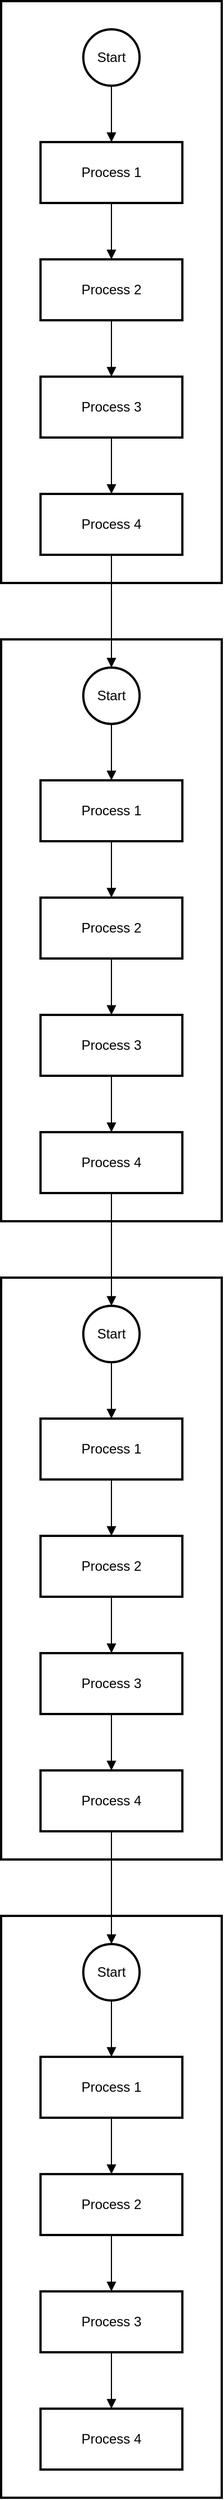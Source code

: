 <mxfile version="26.0.6">
  <diagram name="Page-1" id="_Mx9L74P1TqhOMbyEyTF">
    <mxGraphModel>
      <root>
        <mxCell id="0" />
        <mxCell id="1" parent="0" />
        <mxCell id="2" value="D" style="whiteSpace=wrap;strokeWidth=2;" vertex="1" parent="1">
          <mxGeometry x="8" y="1706" width="196" height="516" as="geometry" />
        </mxCell>
        <mxCell id="3" value="C" style="whiteSpace=wrap;strokeWidth=2;" vertex="1" parent="1">
          <mxGeometry x="8" y="1140" width="196" height="516" as="geometry" />
        </mxCell>
        <mxCell id="4" value="B" style="whiteSpace=wrap;strokeWidth=2;" vertex="1" parent="1">
          <mxGeometry x="8" y="574" width="196" height="516" as="geometry" />
        </mxCell>
        <mxCell id="5" value="A" style="whiteSpace=wrap;strokeWidth=2;" vertex="1" parent="1">
          <mxGeometry x="8" y="8" width="196" height="516" as="geometry" />
        </mxCell>
        <mxCell id="6" value="Start" style="ellipse;aspect=fixed;strokeWidth=2;whiteSpace=wrap;" vertex="1" parent="1">
          <mxGeometry x="81" y="33" width="50" height="50" as="geometry" />
        </mxCell>
        <mxCell id="7" value="Process 1" style="whiteSpace=wrap;strokeWidth=2;" vertex="1" parent="1">
          <mxGeometry x="43" y="133" width="126" height="54" as="geometry" />
        </mxCell>
        <mxCell id="8" value="Process 2" style="whiteSpace=wrap;strokeWidth=2;" vertex="1" parent="1">
          <mxGeometry x="43" y="237" width="126" height="54" as="geometry" />
        </mxCell>
        <mxCell id="9" value="Process 3" style="whiteSpace=wrap;strokeWidth=2;" vertex="1" parent="1">
          <mxGeometry x="43" y="341" width="126" height="54" as="geometry" />
        </mxCell>
        <mxCell id="10" value="Process 4" style="whiteSpace=wrap;strokeWidth=2;" vertex="1" parent="1">
          <mxGeometry x="43" y="445" width="126" height="54" as="geometry" />
        </mxCell>
        <mxCell id="11" value="Start" style="ellipse;aspect=fixed;strokeWidth=2;whiteSpace=wrap;" vertex="1" parent="1">
          <mxGeometry x="81" y="599" width="50" height="50" as="geometry" />
        </mxCell>
        <mxCell id="12" value="Process 1" style="whiteSpace=wrap;strokeWidth=2;" vertex="1" parent="1">
          <mxGeometry x="43" y="699" width="126" height="54" as="geometry" />
        </mxCell>
        <mxCell id="13" value="Process 2" style="whiteSpace=wrap;strokeWidth=2;" vertex="1" parent="1">
          <mxGeometry x="43" y="803" width="126" height="54" as="geometry" />
        </mxCell>
        <mxCell id="14" value="Process 3" style="whiteSpace=wrap;strokeWidth=2;" vertex="1" parent="1">
          <mxGeometry x="43" y="907" width="126" height="54" as="geometry" />
        </mxCell>
        <mxCell id="15" value="Process 4" style="whiteSpace=wrap;strokeWidth=2;" vertex="1" parent="1">
          <mxGeometry x="43" y="1011" width="126" height="54" as="geometry" />
        </mxCell>
        <mxCell id="16" value="Start" style="ellipse;aspect=fixed;strokeWidth=2;whiteSpace=wrap;" vertex="1" parent="1">
          <mxGeometry x="81" y="1165" width="50" height="50" as="geometry" />
        </mxCell>
        <mxCell id="17" value="Process 1" style="whiteSpace=wrap;strokeWidth=2;" vertex="1" parent="1">
          <mxGeometry x="43" y="1265" width="126" height="54" as="geometry" />
        </mxCell>
        <mxCell id="18" value="Process 2" style="whiteSpace=wrap;strokeWidth=2;" vertex="1" parent="1">
          <mxGeometry x="43" y="1369" width="126" height="54" as="geometry" />
        </mxCell>
        <mxCell id="19" value="Process 3" style="whiteSpace=wrap;strokeWidth=2;" vertex="1" parent="1">
          <mxGeometry x="43" y="1473" width="126" height="54" as="geometry" />
        </mxCell>
        <mxCell id="20" value="Process 4" style="whiteSpace=wrap;strokeWidth=2;" vertex="1" parent="1">
          <mxGeometry x="43" y="1577" width="126" height="54" as="geometry" />
        </mxCell>
        <mxCell id="21" value="Start" style="ellipse;aspect=fixed;strokeWidth=2;whiteSpace=wrap;" vertex="1" parent="1">
          <mxGeometry x="81" y="1731" width="50" height="50" as="geometry" />
        </mxCell>
        <mxCell id="22" value="Process 1" style="whiteSpace=wrap;strokeWidth=2;" vertex="1" parent="1">
          <mxGeometry x="43" y="1831" width="126" height="54" as="geometry" />
        </mxCell>
        <mxCell id="23" value="Process 2" style="whiteSpace=wrap;strokeWidth=2;" vertex="1" parent="1">
          <mxGeometry x="43" y="1935" width="126" height="54" as="geometry" />
        </mxCell>
        <mxCell id="24" value="Process 3" style="whiteSpace=wrap;strokeWidth=2;" vertex="1" parent="1">
          <mxGeometry x="43" y="2039" width="126" height="54" as="geometry" />
        </mxCell>
        <mxCell id="25" value="Process 4" style="whiteSpace=wrap;strokeWidth=2;" vertex="1" parent="1">
          <mxGeometry x="43" y="2143" width="126" height="54" as="geometry" />
        </mxCell>
        <mxCell id="26" value="" style="curved=1;startArrow=none;endArrow=block;exitX=0.5;exitY=1;entryX=0.5;entryY=0;" edge="1" parent="1" source="6" target="7">
          <mxGeometry relative="1" as="geometry">
            <Array as="points" />
          </mxGeometry>
        </mxCell>
        <mxCell id="27" value="" style="curved=1;startArrow=none;endArrow=block;exitX=0.5;exitY=1;entryX=0.5;entryY=0;" edge="1" parent="1" source="7" target="8">
          <mxGeometry relative="1" as="geometry">
            <Array as="points" />
          </mxGeometry>
        </mxCell>
        <mxCell id="28" value="" style="curved=1;startArrow=none;endArrow=block;exitX=0.5;exitY=1;entryX=0.5;entryY=0;" edge="1" parent="1" source="8" target="9">
          <mxGeometry relative="1" as="geometry">
            <Array as="points" />
          </mxGeometry>
        </mxCell>
        <mxCell id="29" value="" style="curved=1;startArrow=none;endArrow=block;exitX=0.5;exitY=1;entryX=0.5;entryY=0;" edge="1" parent="1" source="9" target="10">
          <mxGeometry relative="1" as="geometry">
            <Array as="points" />
          </mxGeometry>
        </mxCell>
        <mxCell id="30" value="" style="curved=1;startArrow=none;endArrow=block;exitX=0.5;exitY=1;entryX=0.5;entryY=0;" edge="1" parent="1" source="11" target="12">
          <mxGeometry relative="1" as="geometry">
            <Array as="points" />
          </mxGeometry>
        </mxCell>
        <mxCell id="31" value="" style="curved=1;startArrow=none;endArrow=block;exitX=0.5;exitY=1;entryX=0.5;entryY=0;" edge="1" parent="1" source="12" target="13">
          <mxGeometry relative="1" as="geometry">
            <Array as="points" />
          </mxGeometry>
        </mxCell>
        <mxCell id="32" value="" style="curved=1;startArrow=none;endArrow=block;exitX=0.5;exitY=1;entryX=0.5;entryY=0;" edge="1" parent="1" source="13" target="14">
          <mxGeometry relative="1" as="geometry">
            <Array as="points" />
          </mxGeometry>
        </mxCell>
        <mxCell id="33" value="" style="curved=1;startArrow=none;endArrow=block;exitX=0.5;exitY=1;entryX=0.5;entryY=0;" edge="1" parent="1" source="14" target="15">
          <mxGeometry relative="1" as="geometry">
            <Array as="points" />
          </mxGeometry>
        </mxCell>
        <mxCell id="34" value="" style="curved=1;startArrow=none;endArrow=block;exitX=0.5;exitY=1;entryX=0.5;entryY=0;" edge="1" parent="1" source="16" target="17">
          <mxGeometry relative="1" as="geometry">
            <Array as="points" />
          </mxGeometry>
        </mxCell>
        <mxCell id="35" value="" style="curved=1;startArrow=none;endArrow=block;exitX=0.5;exitY=1;entryX=0.5;entryY=0;" edge="1" parent="1" source="17" target="18">
          <mxGeometry relative="1" as="geometry">
            <Array as="points" />
          </mxGeometry>
        </mxCell>
        <mxCell id="36" value="" style="curved=1;startArrow=none;endArrow=block;exitX=0.5;exitY=1;entryX=0.5;entryY=0;" edge="1" parent="1" source="18" target="19">
          <mxGeometry relative="1" as="geometry">
            <Array as="points" />
          </mxGeometry>
        </mxCell>
        <mxCell id="37" value="" style="curved=1;startArrow=none;endArrow=block;exitX=0.5;exitY=1;entryX=0.5;entryY=0;" edge="1" parent="1" source="19" target="20">
          <mxGeometry relative="1" as="geometry">
            <Array as="points" />
          </mxGeometry>
        </mxCell>
        <mxCell id="38" value="" style="curved=1;startArrow=none;endArrow=block;exitX=0.5;exitY=1;entryX=0.5;entryY=0;" edge="1" parent="1" source="21" target="22">
          <mxGeometry relative="1" as="geometry">
            <Array as="points" />
          </mxGeometry>
        </mxCell>
        <mxCell id="39" value="" style="curved=1;startArrow=none;endArrow=block;exitX=0.5;exitY=1;entryX=0.5;entryY=0;" edge="1" parent="1" source="22" target="23">
          <mxGeometry relative="1" as="geometry">
            <Array as="points" />
          </mxGeometry>
        </mxCell>
        <mxCell id="40" value="" style="curved=1;startArrow=none;endArrow=block;exitX=0.5;exitY=1;entryX=0.5;entryY=0;" edge="1" parent="1" source="23" target="24">
          <mxGeometry relative="1" as="geometry">
            <Array as="points" />
          </mxGeometry>
        </mxCell>
        <mxCell id="41" value="" style="curved=1;startArrow=none;endArrow=block;exitX=0.5;exitY=1;entryX=0.5;entryY=0;" edge="1" parent="1" source="24" target="25">
          <mxGeometry relative="1" as="geometry">
            <Array as="points" />
          </mxGeometry>
        </mxCell>
        <mxCell id="42" value="" style="curved=1;startArrow=none;endArrow=block;exitX=0.5;exitY=1;entryX=0.5;entryY=0;" edge="1" parent="1" source="10" target="11">
          <mxGeometry relative="1" as="geometry">
            <Array as="points" />
          </mxGeometry>
        </mxCell>
        <mxCell id="43" value="" style="curved=1;startArrow=none;endArrow=block;exitX=0.5;exitY=1;entryX=0.5;entryY=0;" edge="1" parent="1" source="15" target="16">
          <mxGeometry relative="1" as="geometry">
            <Array as="points" />
          </mxGeometry>
        </mxCell>
        <mxCell id="44" value="" style="curved=1;startArrow=none;endArrow=block;exitX=0.5;exitY=1;entryX=0.5;entryY=0;" edge="1" parent="1" source="20" target="21">
          <mxGeometry relative="1" as="geometry">
            <Array as="points" />
          </mxGeometry>
        </mxCell>
      </root>
    </mxGraphModel>
  </diagram>
</mxfile>
